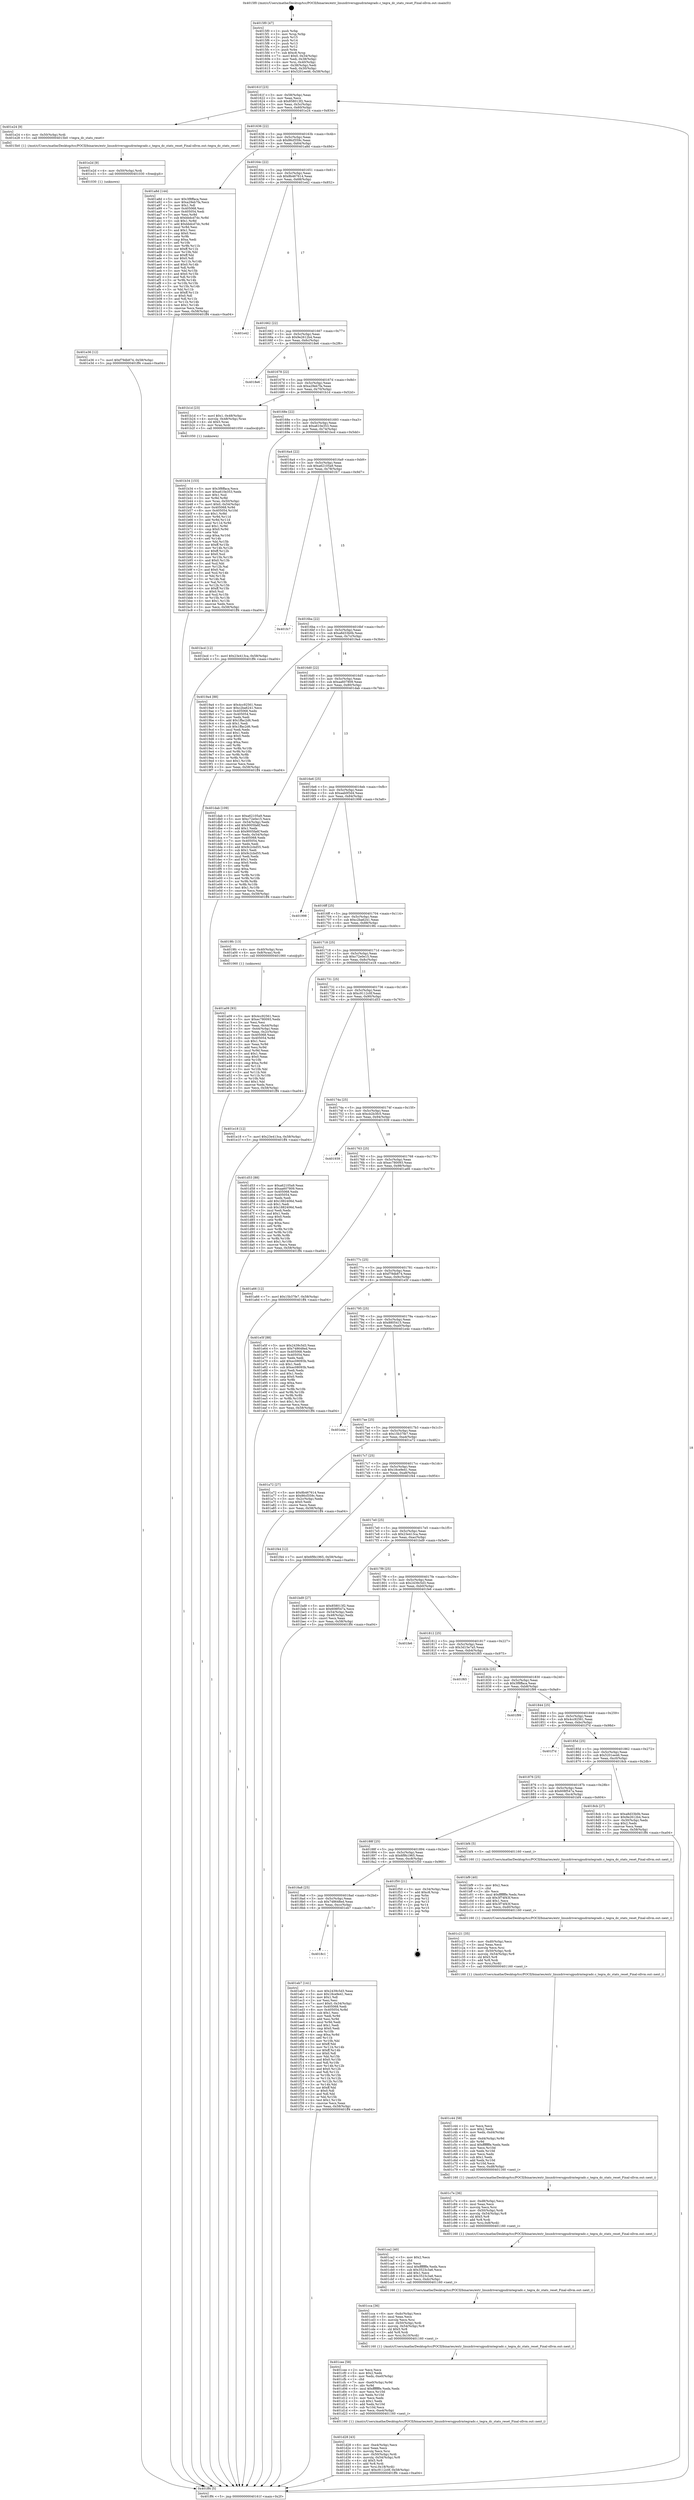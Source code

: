 digraph "0x4015f0" {
  label = "0x4015f0 (/mnt/c/Users/mathe/Desktop/tcc/POCII/binaries/extr_linuxdriversgpudrmtegradc.c_tegra_dc_stats_reset_Final-ollvm.out::main(0))"
  labelloc = "t"
  node[shape=record]

  Entry [label="",width=0.3,height=0.3,shape=circle,fillcolor=black,style=filled]
  "0x40161f" [label="{
     0x40161f [23]\l
     | [instrs]\l
     &nbsp;&nbsp;0x40161f \<+3\>: mov -0x58(%rbp),%eax\l
     &nbsp;&nbsp;0x401622 \<+2\>: mov %eax,%ecx\l
     &nbsp;&nbsp;0x401624 \<+6\>: sub $0x858013f2,%ecx\l
     &nbsp;&nbsp;0x40162a \<+3\>: mov %eax,-0x5c(%rbp)\l
     &nbsp;&nbsp;0x40162d \<+3\>: mov %ecx,-0x60(%rbp)\l
     &nbsp;&nbsp;0x401630 \<+6\>: je 0000000000401e24 \<main+0x834\>\l
  }"]
  "0x401e24" [label="{
     0x401e24 [9]\l
     | [instrs]\l
     &nbsp;&nbsp;0x401e24 \<+4\>: mov -0x50(%rbp),%rdi\l
     &nbsp;&nbsp;0x401e28 \<+5\>: call 00000000004015b0 \<tegra_dc_stats_reset\>\l
     | [calls]\l
     &nbsp;&nbsp;0x4015b0 \{1\} (/mnt/c/Users/mathe/Desktop/tcc/POCII/binaries/extr_linuxdriversgpudrmtegradc.c_tegra_dc_stats_reset_Final-ollvm.out::tegra_dc_stats_reset)\l
  }"]
  "0x401636" [label="{
     0x401636 [22]\l
     | [instrs]\l
     &nbsp;&nbsp;0x401636 \<+5\>: jmp 000000000040163b \<main+0x4b\>\l
     &nbsp;&nbsp;0x40163b \<+3\>: mov -0x5c(%rbp),%eax\l
     &nbsp;&nbsp;0x40163e \<+5\>: sub $0x86cf359c,%eax\l
     &nbsp;&nbsp;0x401643 \<+3\>: mov %eax,-0x64(%rbp)\l
     &nbsp;&nbsp;0x401646 \<+6\>: je 0000000000401a8d \<main+0x49d\>\l
  }"]
  Exit [label="",width=0.3,height=0.3,shape=circle,fillcolor=black,style=filled,peripheries=2]
  "0x401a8d" [label="{
     0x401a8d [144]\l
     | [instrs]\l
     &nbsp;&nbsp;0x401a8d \<+5\>: mov $0x3f8ffaca,%eax\l
     &nbsp;&nbsp;0x401a92 \<+5\>: mov $0xa29eb7fa,%ecx\l
     &nbsp;&nbsp;0x401a97 \<+2\>: mov $0x1,%dl\l
     &nbsp;&nbsp;0x401a99 \<+7\>: mov 0x405068,%esi\l
     &nbsp;&nbsp;0x401aa0 \<+7\>: mov 0x405054,%edi\l
     &nbsp;&nbsp;0x401aa7 \<+3\>: mov %esi,%r8d\l
     &nbsp;&nbsp;0x401aaa \<+7\>: sub $0xbbdcd7dc,%r8d\l
     &nbsp;&nbsp;0x401ab1 \<+4\>: sub $0x1,%r8d\l
     &nbsp;&nbsp;0x401ab5 \<+7\>: add $0xbbdcd7dc,%r8d\l
     &nbsp;&nbsp;0x401abc \<+4\>: imul %r8d,%esi\l
     &nbsp;&nbsp;0x401ac0 \<+3\>: and $0x1,%esi\l
     &nbsp;&nbsp;0x401ac3 \<+3\>: cmp $0x0,%esi\l
     &nbsp;&nbsp;0x401ac6 \<+4\>: sete %r9b\l
     &nbsp;&nbsp;0x401aca \<+3\>: cmp $0xa,%edi\l
     &nbsp;&nbsp;0x401acd \<+4\>: setl %r10b\l
     &nbsp;&nbsp;0x401ad1 \<+3\>: mov %r9b,%r11b\l
     &nbsp;&nbsp;0x401ad4 \<+4\>: xor $0xff,%r11b\l
     &nbsp;&nbsp;0x401ad8 \<+3\>: mov %r10b,%bl\l
     &nbsp;&nbsp;0x401adb \<+3\>: xor $0xff,%bl\l
     &nbsp;&nbsp;0x401ade \<+3\>: xor $0x0,%dl\l
     &nbsp;&nbsp;0x401ae1 \<+3\>: mov %r11b,%r14b\l
     &nbsp;&nbsp;0x401ae4 \<+4\>: and $0x0,%r14b\l
     &nbsp;&nbsp;0x401ae8 \<+3\>: and %dl,%r9b\l
     &nbsp;&nbsp;0x401aeb \<+3\>: mov %bl,%r15b\l
     &nbsp;&nbsp;0x401aee \<+4\>: and $0x0,%r15b\l
     &nbsp;&nbsp;0x401af2 \<+3\>: and %dl,%r10b\l
     &nbsp;&nbsp;0x401af5 \<+3\>: or %r9b,%r14b\l
     &nbsp;&nbsp;0x401af8 \<+3\>: or %r10b,%r15b\l
     &nbsp;&nbsp;0x401afb \<+3\>: xor %r15b,%r14b\l
     &nbsp;&nbsp;0x401afe \<+3\>: or %bl,%r11b\l
     &nbsp;&nbsp;0x401b01 \<+4\>: xor $0xff,%r11b\l
     &nbsp;&nbsp;0x401b05 \<+3\>: or $0x0,%dl\l
     &nbsp;&nbsp;0x401b08 \<+3\>: and %dl,%r11b\l
     &nbsp;&nbsp;0x401b0b \<+3\>: or %r11b,%r14b\l
     &nbsp;&nbsp;0x401b0e \<+4\>: test $0x1,%r14b\l
     &nbsp;&nbsp;0x401b12 \<+3\>: cmovne %ecx,%eax\l
     &nbsp;&nbsp;0x401b15 \<+3\>: mov %eax,-0x58(%rbp)\l
     &nbsp;&nbsp;0x401b18 \<+5\>: jmp 0000000000401ff4 \<main+0xa04\>\l
  }"]
  "0x40164c" [label="{
     0x40164c [22]\l
     | [instrs]\l
     &nbsp;&nbsp;0x40164c \<+5\>: jmp 0000000000401651 \<main+0x61\>\l
     &nbsp;&nbsp;0x401651 \<+3\>: mov -0x5c(%rbp),%eax\l
     &nbsp;&nbsp;0x401654 \<+5\>: sub $0x8b467614,%eax\l
     &nbsp;&nbsp;0x401659 \<+3\>: mov %eax,-0x68(%rbp)\l
     &nbsp;&nbsp;0x40165c \<+6\>: je 0000000000401e42 \<main+0x852\>\l
  }"]
  "0x4018c1" [label="{
     0x4018c1\l
  }", style=dashed]
  "0x401e42" [label="{
     0x401e42\l
  }", style=dashed]
  "0x401662" [label="{
     0x401662 [22]\l
     | [instrs]\l
     &nbsp;&nbsp;0x401662 \<+5\>: jmp 0000000000401667 \<main+0x77\>\l
     &nbsp;&nbsp;0x401667 \<+3\>: mov -0x5c(%rbp),%eax\l
     &nbsp;&nbsp;0x40166a \<+5\>: sub $0x9e2612b4,%eax\l
     &nbsp;&nbsp;0x40166f \<+3\>: mov %eax,-0x6c(%rbp)\l
     &nbsp;&nbsp;0x401672 \<+6\>: je 00000000004018e6 \<main+0x2f6\>\l
  }"]
  "0x401eb7" [label="{
     0x401eb7 [141]\l
     | [instrs]\l
     &nbsp;&nbsp;0x401eb7 \<+5\>: mov $0x2439c5d3,%eax\l
     &nbsp;&nbsp;0x401ebc \<+5\>: mov $0x18ce9e41,%ecx\l
     &nbsp;&nbsp;0x401ec1 \<+2\>: mov $0x1,%dl\l
     &nbsp;&nbsp;0x401ec3 \<+2\>: xor %esi,%esi\l
     &nbsp;&nbsp;0x401ec5 \<+7\>: movl $0x0,-0x34(%rbp)\l
     &nbsp;&nbsp;0x401ecc \<+7\>: mov 0x405068,%edi\l
     &nbsp;&nbsp;0x401ed3 \<+8\>: mov 0x405054,%r8d\l
     &nbsp;&nbsp;0x401edb \<+3\>: sub $0x1,%esi\l
     &nbsp;&nbsp;0x401ede \<+3\>: mov %edi,%r9d\l
     &nbsp;&nbsp;0x401ee1 \<+3\>: add %esi,%r9d\l
     &nbsp;&nbsp;0x401ee4 \<+4\>: imul %r9d,%edi\l
     &nbsp;&nbsp;0x401ee8 \<+3\>: and $0x1,%edi\l
     &nbsp;&nbsp;0x401eeb \<+3\>: cmp $0x0,%edi\l
     &nbsp;&nbsp;0x401eee \<+4\>: sete %r10b\l
     &nbsp;&nbsp;0x401ef2 \<+4\>: cmp $0xa,%r8d\l
     &nbsp;&nbsp;0x401ef6 \<+4\>: setl %r11b\l
     &nbsp;&nbsp;0x401efa \<+3\>: mov %r10b,%bl\l
     &nbsp;&nbsp;0x401efd \<+3\>: xor $0xff,%bl\l
     &nbsp;&nbsp;0x401f00 \<+3\>: mov %r11b,%r14b\l
     &nbsp;&nbsp;0x401f03 \<+4\>: xor $0xff,%r14b\l
     &nbsp;&nbsp;0x401f07 \<+3\>: xor $0x0,%dl\l
     &nbsp;&nbsp;0x401f0a \<+3\>: mov %bl,%r15b\l
     &nbsp;&nbsp;0x401f0d \<+4\>: and $0x0,%r15b\l
     &nbsp;&nbsp;0x401f11 \<+3\>: and %dl,%r10b\l
     &nbsp;&nbsp;0x401f14 \<+3\>: mov %r14b,%r12b\l
     &nbsp;&nbsp;0x401f17 \<+4\>: and $0x0,%r12b\l
     &nbsp;&nbsp;0x401f1b \<+3\>: and %dl,%r11b\l
     &nbsp;&nbsp;0x401f1e \<+3\>: or %r10b,%r15b\l
     &nbsp;&nbsp;0x401f21 \<+3\>: or %r11b,%r12b\l
     &nbsp;&nbsp;0x401f24 \<+3\>: xor %r12b,%r15b\l
     &nbsp;&nbsp;0x401f27 \<+3\>: or %r14b,%bl\l
     &nbsp;&nbsp;0x401f2a \<+3\>: xor $0xff,%bl\l
     &nbsp;&nbsp;0x401f2d \<+3\>: or $0x0,%dl\l
     &nbsp;&nbsp;0x401f30 \<+2\>: and %dl,%bl\l
     &nbsp;&nbsp;0x401f32 \<+3\>: or %bl,%r15b\l
     &nbsp;&nbsp;0x401f35 \<+4\>: test $0x1,%r15b\l
     &nbsp;&nbsp;0x401f39 \<+3\>: cmovne %ecx,%eax\l
     &nbsp;&nbsp;0x401f3c \<+3\>: mov %eax,-0x58(%rbp)\l
     &nbsp;&nbsp;0x401f3f \<+5\>: jmp 0000000000401ff4 \<main+0xa04\>\l
  }"]
  "0x4018e6" [label="{
     0x4018e6\l
  }", style=dashed]
  "0x401678" [label="{
     0x401678 [22]\l
     | [instrs]\l
     &nbsp;&nbsp;0x401678 \<+5\>: jmp 000000000040167d \<main+0x8d\>\l
     &nbsp;&nbsp;0x40167d \<+3\>: mov -0x5c(%rbp),%eax\l
     &nbsp;&nbsp;0x401680 \<+5\>: sub $0xa29eb7fa,%eax\l
     &nbsp;&nbsp;0x401685 \<+3\>: mov %eax,-0x70(%rbp)\l
     &nbsp;&nbsp;0x401688 \<+6\>: je 0000000000401b1d \<main+0x52d\>\l
  }"]
  "0x4018a8" [label="{
     0x4018a8 [25]\l
     | [instrs]\l
     &nbsp;&nbsp;0x4018a8 \<+5\>: jmp 00000000004018ad \<main+0x2bd\>\l
     &nbsp;&nbsp;0x4018ad \<+3\>: mov -0x5c(%rbp),%eax\l
     &nbsp;&nbsp;0x4018b0 \<+5\>: sub $0x748648ed,%eax\l
     &nbsp;&nbsp;0x4018b5 \<+6\>: mov %eax,-0xcc(%rbp)\l
     &nbsp;&nbsp;0x4018bb \<+6\>: je 0000000000401eb7 \<main+0x8c7\>\l
  }"]
  "0x401b1d" [label="{
     0x401b1d [23]\l
     | [instrs]\l
     &nbsp;&nbsp;0x401b1d \<+7\>: movl $0x1,-0x48(%rbp)\l
     &nbsp;&nbsp;0x401b24 \<+4\>: movslq -0x48(%rbp),%rax\l
     &nbsp;&nbsp;0x401b28 \<+4\>: shl $0x5,%rax\l
     &nbsp;&nbsp;0x401b2c \<+3\>: mov %rax,%rdi\l
     &nbsp;&nbsp;0x401b2f \<+5\>: call 0000000000401050 \<malloc@plt\>\l
     | [calls]\l
     &nbsp;&nbsp;0x401050 \{1\} (unknown)\l
  }"]
  "0x40168e" [label="{
     0x40168e [22]\l
     | [instrs]\l
     &nbsp;&nbsp;0x40168e \<+5\>: jmp 0000000000401693 \<main+0xa3\>\l
     &nbsp;&nbsp;0x401693 \<+3\>: mov -0x5c(%rbp),%eax\l
     &nbsp;&nbsp;0x401696 \<+5\>: sub $0xa610e353,%eax\l
     &nbsp;&nbsp;0x40169b \<+3\>: mov %eax,-0x74(%rbp)\l
     &nbsp;&nbsp;0x40169e \<+6\>: je 0000000000401bcd \<main+0x5dd\>\l
  }"]
  "0x401f50" [label="{
     0x401f50 [21]\l
     | [instrs]\l
     &nbsp;&nbsp;0x401f50 \<+3\>: mov -0x34(%rbp),%eax\l
     &nbsp;&nbsp;0x401f53 \<+7\>: add $0xc8,%rsp\l
     &nbsp;&nbsp;0x401f5a \<+1\>: pop %rbx\l
     &nbsp;&nbsp;0x401f5b \<+2\>: pop %r12\l
     &nbsp;&nbsp;0x401f5d \<+2\>: pop %r13\l
     &nbsp;&nbsp;0x401f5f \<+2\>: pop %r14\l
     &nbsp;&nbsp;0x401f61 \<+2\>: pop %r15\l
     &nbsp;&nbsp;0x401f63 \<+1\>: pop %rbp\l
     &nbsp;&nbsp;0x401f64 \<+1\>: ret\l
  }"]
  "0x401bcd" [label="{
     0x401bcd [12]\l
     | [instrs]\l
     &nbsp;&nbsp;0x401bcd \<+7\>: movl $0x23e413ca,-0x58(%rbp)\l
     &nbsp;&nbsp;0x401bd4 \<+5\>: jmp 0000000000401ff4 \<main+0xa04\>\l
  }"]
  "0x4016a4" [label="{
     0x4016a4 [22]\l
     | [instrs]\l
     &nbsp;&nbsp;0x4016a4 \<+5\>: jmp 00000000004016a9 \<main+0xb9\>\l
     &nbsp;&nbsp;0x4016a9 \<+3\>: mov -0x5c(%rbp),%eax\l
     &nbsp;&nbsp;0x4016ac \<+5\>: sub $0xa62105a9,%eax\l
     &nbsp;&nbsp;0x4016b1 \<+3\>: mov %eax,-0x78(%rbp)\l
     &nbsp;&nbsp;0x4016b4 \<+6\>: je 0000000000401fc7 \<main+0x9d7\>\l
  }"]
  "0x401e36" [label="{
     0x401e36 [12]\l
     | [instrs]\l
     &nbsp;&nbsp;0x401e36 \<+7\>: movl $0xf79db874,-0x58(%rbp)\l
     &nbsp;&nbsp;0x401e3d \<+5\>: jmp 0000000000401ff4 \<main+0xa04\>\l
  }"]
  "0x401fc7" [label="{
     0x401fc7\l
  }", style=dashed]
  "0x4016ba" [label="{
     0x4016ba [22]\l
     | [instrs]\l
     &nbsp;&nbsp;0x4016ba \<+5\>: jmp 00000000004016bf \<main+0xcf\>\l
     &nbsp;&nbsp;0x4016bf \<+3\>: mov -0x5c(%rbp),%eax\l
     &nbsp;&nbsp;0x4016c2 \<+5\>: sub $0xa8d33b0b,%eax\l
     &nbsp;&nbsp;0x4016c7 \<+3\>: mov %eax,-0x7c(%rbp)\l
     &nbsp;&nbsp;0x4016ca \<+6\>: je 00000000004019a4 \<main+0x3b4\>\l
  }"]
  "0x401e2d" [label="{
     0x401e2d [9]\l
     | [instrs]\l
     &nbsp;&nbsp;0x401e2d \<+4\>: mov -0x50(%rbp),%rdi\l
     &nbsp;&nbsp;0x401e31 \<+5\>: call 0000000000401030 \<free@plt\>\l
     | [calls]\l
     &nbsp;&nbsp;0x401030 \{1\} (unknown)\l
  }"]
  "0x4019a4" [label="{
     0x4019a4 [88]\l
     | [instrs]\l
     &nbsp;&nbsp;0x4019a4 \<+5\>: mov $0x4cc92561,%eax\l
     &nbsp;&nbsp;0x4019a9 \<+5\>: mov $0xc2ba6241,%ecx\l
     &nbsp;&nbsp;0x4019ae \<+7\>: mov 0x405068,%edx\l
     &nbsp;&nbsp;0x4019b5 \<+7\>: mov 0x405054,%esi\l
     &nbsp;&nbsp;0x4019bc \<+2\>: mov %edx,%edi\l
     &nbsp;&nbsp;0x4019be \<+6\>: add $0x1ffac2d6,%edi\l
     &nbsp;&nbsp;0x4019c4 \<+3\>: sub $0x1,%edi\l
     &nbsp;&nbsp;0x4019c7 \<+6\>: sub $0x1ffac2d6,%edi\l
     &nbsp;&nbsp;0x4019cd \<+3\>: imul %edi,%edx\l
     &nbsp;&nbsp;0x4019d0 \<+3\>: and $0x1,%edx\l
     &nbsp;&nbsp;0x4019d3 \<+3\>: cmp $0x0,%edx\l
     &nbsp;&nbsp;0x4019d6 \<+4\>: sete %r8b\l
     &nbsp;&nbsp;0x4019da \<+3\>: cmp $0xa,%esi\l
     &nbsp;&nbsp;0x4019dd \<+4\>: setl %r9b\l
     &nbsp;&nbsp;0x4019e1 \<+3\>: mov %r8b,%r10b\l
     &nbsp;&nbsp;0x4019e4 \<+3\>: and %r9b,%r10b\l
     &nbsp;&nbsp;0x4019e7 \<+3\>: xor %r9b,%r8b\l
     &nbsp;&nbsp;0x4019ea \<+3\>: or %r8b,%r10b\l
     &nbsp;&nbsp;0x4019ed \<+4\>: test $0x1,%r10b\l
     &nbsp;&nbsp;0x4019f1 \<+3\>: cmovne %ecx,%eax\l
     &nbsp;&nbsp;0x4019f4 \<+3\>: mov %eax,-0x58(%rbp)\l
     &nbsp;&nbsp;0x4019f7 \<+5\>: jmp 0000000000401ff4 \<main+0xa04\>\l
  }"]
  "0x4016d0" [label="{
     0x4016d0 [22]\l
     | [instrs]\l
     &nbsp;&nbsp;0x4016d0 \<+5\>: jmp 00000000004016d5 \<main+0xe5\>\l
     &nbsp;&nbsp;0x4016d5 \<+3\>: mov -0x5c(%rbp),%eax\l
     &nbsp;&nbsp;0x4016d8 \<+5\>: sub $0xaa607809,%eax\l
     &nbsp;&nbsp;0x4016dd \<+3\>: mov %eax,-0x80(%rbp)\l
     &nbsp;&nbsp;0x4016e0 \<+6\>: je 0000000000401dab \<main+0x7bb\>\l
  }"]
  "0x401d28" [label="{
     0x401d28 [43]\l
     | [instrs]\l
     &nbsp;&nbsp;0x401d28 \<+6\>: mov -0xe4(%rbp),%ecx\l
     &nbsp;&nbsp;0x401d2e \<+3\>: imul %eax,%ecx\l
     &nbsp;&nbsp;0x401d31 \<+3\>: movslq %ecx,%rsi\l
     &nbsp;&nbsp;0x401d34 \<+4\>: mov -0x50(%rbp),%rdi\l
     &nbsp;&nbsp;0x401d38 \<+4\>: movslq -0x54(%rbp),%r8\l
     &nbsp;&nbsp;0x401d3c \<+4\>: shl $0x5,%r8\l
     &nbsp;&nbsp;0x401d40 \<+3\>: add %r8,%rdi\l
     &nbsp;&nbsp;0x401d43 \<+4\>: mov %rsi,0x18(%rdi)\l
     &nbsp;&nbsp;0x401d47 \<+7\>: movl $0xc9112c0f,-0x58(%rbp)\l
     &nbsp;&nbsp;0x401d4e \<+5\>: jmp 0000000000401ff4 \<main+0xa04\>\l
  }"]
  "0x401dab" [label="{
     0x401dab [109]\l
     | [instrs]\l
     &nbsp;&nbsp;0x401dab \<+5\>: mov $0xa62105a9,%eax\l
     &nbsp;&nbsp;0x401db0 \<+5\>: mov $0xc72e0e15,%ecx\l
     &nbsp;&nbsp;0x401db5 \<+3\>: mov -0x54(%rbp),%edx\l
     &nbsp;&nbsp;0x401db8 \<+6\>: add $0x9005fa6f,%edx\l
     &nbsp;&nbsp;0x401dbe \<+3\>: add $0x1,%edx\l
     &nbsp;&nbsp;0x401dc1 \<+6\>: sub $0x9005fa6f,%edx\l
     &nbsp;&nbsp;0x401dc7 \<+3\>: mov %edx,-0x54(%rbp)\l
     &nbsp;&nbsp;0x401dca \<+7\>: mov 0x405068,%edx\l
     &nbsp;&nbsp;0x401dd1 \<+7\>: mov 0x405054,%esi\l
     &nbsp;&nbsp;0x401dd8 \<+2\>: mov %edx,%edi\l
     &nbsp;&nbsp;0x401dda \<+6\>: add $0x9c2cbd55,%edi\l
     &nbsp;&nbsp;0x401de0 \<+3\>: sub $0x1,%edi\l
     &nbsp;&nbsp;0x401de3 \<+6\>: sub $0x9c2cbd55,%edi\l
     &nbsp;&nbsp;0x401de9 \<+3\>: imul %edi,%edx\l
     &nbsp;&nbsp;0x401dec \<+3\>: and $0x1,%edx\l
     &nbsp;&nbsp;0x401def \<+3\>: cmp $0x0,%edx\l
     &nbsp;&nbsp;0x401df2 \<+4\>: sete %r8b\l
     &nbsp;&nbsp;0x401df6 \<+3\>: cmp $0xa,%esi\l
     &nbsp;&nbsp;0x401df9 \<+4\>: setl %r9b\l
     &nbsp;&nbsp;0x401dfd \<+3\>: mov %r8b,%r10b\l
     &nbsp;&nbsp;0x401e00 \<+3\>: and %r9b,%r10b\l
     &nbsp;&nbsp;0x401e03 \<+3\>: xor %r9b,%r8b\l
     &nbsp;&nbsp;0x401e06 \<+3\>: or %r8b,%r10b\l
     &nbsp;&nbsp;0x401e09 \<+4\>: test $0x1,%r10b\l
     &nbsp;&nbsp;0x401e0d \<+3\>: cmovne %ecx,%eax\l
     &nbsp;&nbsp;0x401e10 \<+3\>: mov %eax,-0x58(%rbp)\l
     &nbsp;&nbsp;0x401e13 \<+5\>: jmp 0000000000401ff4 \<main+0xa04\>\l
  }"]
  "0x4016e6" [label="{
     0x4016e6 [25]\l
     | [instrs]\l
     &nbsp;&nbsp;0x4016e6 \<+5\>: jmp 00000000004016eb \<main+0xfb\>\l
     &nbsp;&nbsp;0x4016eb \<+3\>: mov -0x5c(%rbp),%eax\l
     &nbsp;&nbsp;0x4016ee \<+5\>: sub $0xaab0f3d4,%eax\l
     &nbsp;&nbsp;0x4016f3 \<+6\>: mov %eax,-0x84(%rbp)\l
     &nbsp;&nbsp;0x4016f9 \<+6\>: je 0000000000401998 \<main+0x3a8\>\l
  }"]
  "0x401cee" [label="{
     0x401cee [58]\l
     | [instrs]\l
     &nbsp;&nbsp;0x401cee \<+2\>: xor %ecx,%ecx\l
     &nbsp;&nbsp;0x401cf0 \<+5\>: mov $0x2,%edx\l
     &nbsp;&nbsp;0x401cf5 \<+6\>: mov %edx,-0xe0(%rbp)\l
     &nbsp;&nbsp;0x401cfb \<+1\>: cltd\l
     &nbsp;&nbsp;0x401cfc \<+7\>: mov -0xe0(%rbp),%r9d\l
     &nbsp;&nbsp;0x401d03 \<+3\>: idiv %r9d\l
     &nbsp;&nbsp;0x401d06 \<+6\>: imul $0xfffffffe,%edx,%edx\l
     &nbsp;&nbsp;0x401d0c \<+3\>: mov %ecx,%r10d\l
     &nbsp;&nbsp;0x401d0f \<+3\>: sub %edx,%r10d\l
     &nbsp;&nbsp;0x401d12 \<+2\>: mov %ecx,%edx\l
     &nbsp;&nbsp;0x401d14 \<+3\>: sub $0x1,%edx\l
     &nbsp;&nbsp;0x401d17 \<+3\>: add %edx,%r10d\l
     &nbsp;&nbsp;0x401d1a \<+3\>: sub %r10d,%ecx\l
     &nbsp;&nbsp;0x401d1d \<+6\>: mov %ecx,-0xe4(%rbp)\l
     &nbsp;&nbsp;0x401d23 \<+5\>: call 0000000000401160 \<next_i\>\l
     | [calls]\l
     &nbsp;&nbsp;0x401160 \{1\} (/mnt/c/Users/mathe/Desktop/tcc/POCII/binaries/extr_linuxdriversgpudrmtegradc.c_tegra_dc_stats_reset_Final-ollvm.out::next_i)\l
  }"]
  "0x401998" [label="{
     0x401998\l
  }", style=dashed]
  "0x4016ff" [label="{
     0x4016ff [25]\l
     | [instrs]\l
     &nbsp;&nbsp;0x4016ff \<+5\>: jmp 0000000000401704 \<main+0x114\>\l
     &nbsp;&nbsp;0x401704 \<+3\>: mov -0x5c(%rbp),%eax\l
     &nbsp;&nbsp;0x401707 \<+5\>: sub $0xc2ba6241,%eax\l
     &nbsp;&nbsp;0x40170c \<+6\>: mov %eax,-0x88(%rbp)\l
     &nbsp;&nbsp;0x401712 \<+6\>: je 00000000004019fc \<main+0x40c\>\l
  }"]
  "0x401cca" [label="{
     0x401cca [36]\l
     | [instrs]\l
     &nbsp;&nbsp;0x401cca \<+6\>: mov -0xdc(%rbp),%ecx\l
     &nbsp;&nbsp;0x401cd0 \<+3\>: imul %eax,%ecx\l
     &nbsp;&nbsp;0x401cd3 \<+3\>: movslq %ecx,%rsi\l
     &nbsp;&nbsp;0x401cd6 \<+4\>: mov -0x50(%rbp),%rdi\l
     &nbsp;&nbsp;0x401cda \<+4\>: movslq -0x54(%rbp),%r8\l
     &nbsp;&nbsp;0x401cde \<+4\>: shl $0x5,%r8\l
     &nbsp;&nbsp;0x401ce2 \<+3\>: add %r8,%rdi\l
     &nbsp;&nbsp;0x401ce5 \<+4\>: mov %rsi,0x10(%rdi)\l
     &nbsp;&nbsp;0x401ce9 \<+5\>: call 0000000000401160 \<next_i\>\l
     | [calls]\l
     &nbsp;&nbsp;0x401160 \{1\} (/mnt/c/Users/mathe/Desktop/tcc/POCII/binaries/extr_linuxdriversgpudrmtegradc.c_tegra_dc_stats_reset_Final-ollvm.out::next_i)\l
  }"]
  "0x4019fc" [label="{
     0x4019fc [13]\l
     | [instrs]\l
     &nbsp;&nbsp;0x4019fc \<+4\>: mov -0x40(%rbp),%rax\l
     &nbsp;&nbsp;0x401a00 \<+4\>: mov 0x8(%rax),%rdi\l
     &nbsp;&nbsp;0x401a04 \<+5\>: call 0000000000401060 \<atoi@plt\>\l
     | [calls]\l
     &nbsp;&nbsp;0x401060 \{1\} (unknown)\l
  }"]
  "0x401718" [label="{
     0x401718 [25]\l
     | [instrs]\l
     &nbsp;&nbsp;0x401718 \<+5\>: jmp 000000000040171d \<main+0x12d\>\l
     &nbsp;&nbsp;0x40171d \<+3\>: mov -0x5c(%rbp),%eax\l
     &nbsp;&nbsp;0x401720 \<+5\>: sub $0xc72e0e15,%eax\l
     &nbsp;&nbsp;0x401725 \<+6\>: mov %eax,-0x8c(%rbp)\l
     &nbsp;&nbsp;0x40172b \<+6\>: je 0000000000401e18 \<main+0x828\>\l
  }"]
  "0x401ca2" [label="{
     0x401ca2 [40]\l
     | [instrs]\l
     &nbsp;&nbsp;0x401ca2 \<+5\>: mov $0x2,%ecx\l
     &nbsp;&nbsp;0x401ca7 \<+1\>: cltd\l
     &nbsp;&nbsp;0x401ca8 \<+2\>: idiv %ecx\l
     &nbsp;&nbsp;0x401caa \<+6\>: imul $0xfffffffe,%edx,%ecx\l
     &nbsp;&nbsp;0x401cb0 \<+6\>: sub $0x3523c3a6,%ecx\l
     &nbsp;&nbsp;0x401cb6 \<+3\>: add $0x1,%ecx\l
     &nbsp;&nbsp;0x401cb9 \<+6\>: add $0x3523c3a6,%ecx\l
     &nbsp;&nbsp;0x401cbf \<+6\>: mov %ecx,-0xdc(%rbp)\l
     &nbsp;&nbsp;0x401cc5 \<+5\>: call 0000000000401160 \<next_i\>\l
     | [calls]\l
     &nbsp;&nbsp;0x401160 \{1\} (/mnt/c/Users/mathe/Desktop/tcc/POCII/binaries/extr_linuxdriversgpudrmtegradc.c_tegra_dc_stats_reset_Final-ollvm.out::next_i)\l
  }"]
  "0x401e18" [label="{
     0x401e18 [12]\l
     | [instrs]\l
     &nbsp;&nbsp;0x401e18 \<+7\>: movl $0x23e413ca,-0x58(%rbp)\l
     &nbsp;&nbsp;0x401e1f \<+5\>: jmp 0000000000401ff4 \<main+0xa04\>\l
  }"]
  "0x401731" [label="{
     0x401731 [25]\l
     | [instrs]\l
     &nbsp;&nbsp;0x401731 \<+5\>: jmp 0000000000401736 \<main+0x146\>\l
     &nbsp;&nbsp;0x401736 \<+3\>: mov -0x5c(%rbp),%eax\l
     &nbsp;&nbsp;0x401739 \<+5\>: sub $0xc9112c0f,%eax\l
     &nbsp;&nbsp;0x40173e \<+6\>: mov %eax,-0x90(%rbp)\l
     &nbsp;&nbsp;0x401744 \<+6\>: je 0000000000401d53 \<main+0x763\>\l
  }"]
  "0x401c7e" [label="{
     0x401c7e [36]\l
     | [instrs]\l
     &nbsp;&nbsp;0x401c7e \<+6\>: mov -0xd8(%rbp),%ecx\l
     &nbsp;&nbsp;0x401c84 \<+3\>: imul %eax,%ecx\l
     &nbsp;&nbsp;0x401c87 \<+3\>: movslq %ecx,%rsi\l
     &nbsp;&nbsp;0x401c8a \<+4\>: mov -0x50(%rbp),%rdi\l
     &nbsp;&nbsp;0x401c8e \<+4\>: movslq -0x54(%rbp),%r8\l
     &nbsp;&nbsp;0x401c92 \<+4\>: shl $0x5,%r8\l
     &nbsp;&nbsp;0x401c96 \<+3\>: add %r8,%rdi\l
     &nbsp;&nbsp;0x401c99 \<+4\>: mov %rsi,0x8(%rdi)\l
     &nbsp;&nbsp;0x401c9d \<+5\>: call 0000000000401160 \<next_i\>\l
     | [calls]\l
     &nbsp;&nbsp;0x401160 \{1\} (/mnt/c/Users/mathe/Desktop/tcc/POCII/binaries/extr_linuxdriversgpudrmtegradc.c_tegra_dc_stats_reset_Final-ollvm.out::next_i)\l
  }"]
  "0x401d53" [label="{
     0x401d53 [88]\l
     | [instrs]\l
     &nbsp;&nbsp;0x401d53 \<+5\>: mov $0xa62105a9,%eax\l
     &nbsp;&nbsp;0x401d58 \<+5\>: mov $0xaa607809,%ecx\l
     &nbsp;&nbsp;0x401d5d \<+7\>: mov 0x405068,%edx\l
     &nbsp;&nbsp;0x401d64 \<+7\>: mov 0x405054,%esi\l
     &nbsp;&nbsp;0x401d6b \<+2\>: mov %edx,%edi\l
     &nbsp;&nbsp;0x401d6d \<+6\>: add $0x1882406d,%edi\l
     &nbsp;&nbsp;0x401d73 \<+3\>: sub $0x1,%edi\l
     &nbsp;&nbsp;0x401d76 \<+6\>: sub $0x1882406d,%edi\l
     &nbsp;&nbsp;0x401d7c \<+3\>: imul %edi,%edx\l
     &nbsp;&nbsp;0x401d7f \<+3\>: and $0x1,%edx\l
     &nbsp;&nbsp;0x401d82 \<+3\>: cmp $0x0,%edx\l
     &nbsp;&nbsp;0x401d85 \<+4\>: sete %r8b\l
     &nbsp;&nbsp;0x401d89 \<+3\>: cmp $0xa,%esi\l
     &nbsp;&nbsp;0x401d8c \<+4\>: setl %r9b\l
     &nbsp;&nbsp;0x401d90 \<+3\>: mov %r8b,%r10b\l
     &nbsp;&nbsp;0x401d93 \<+3\>: and %r9b,%r10b\l
     &nbsp;&nbsp;0x401d96 \<+3\>: xor %r9b,%r8b\l
     &nbsp;&nbsp;0x401d99 \<+3\>: or %r8b,%r10b\l
     &nbsp;&nbsp;0x401d9c \<+4\>: test $0x1,%r10b\l
     &nbsp;&nbsp;0x401da0 \<+3\>: cmovne %ecx,%eax\l
     &nbsp;&nbsp;0x401da3 \<+3\>: mov %eax,-0x58(%rbp)\l
     &nbsp;&nbsp;0x401da6 \<+5\>: jmp 0000000000401ff4 \<main+0xa04\>\l
  }"]
  "0x40174a" [label="{
     0x40174a [25]\l
     | [instrs]\l
     &nbsp;&nbsp;0x40174a \<+5\>: jmp 000000000040174f \<main+0x15f\>\l
     &nbsp;&nbsp;0x40174f \<+3\>: mov -0x5c(%rbp),%eax\l
     &nbsp;&nbsp;0x401752 \<+5\>: sub $0xcb2b3fc5,%eax\l
     &nbsp;&nbsp;0x401757 \<+6\>: mov %eax,-0x94(%rbp)\l
     &nbsp;&nbsp;0x40175d \<+6\>: je 0000000000401939 \<main+0x349\>\l
  }"]
  "0x401c44" [label="{
     0x401c44 [58]\l
     | [instrs]\l
     &nbsp;&nbsp;0x401c44 \<+2\>: xor %ecx,%ecx\l
     &nbsp;&nbsp;0x401c46 \<+5\>: mov $0x2,%edx\l
     &nbsp;&nbsp;0x401c4b \<+6\>: mov %edx,-0xd4(%rbp)\l
     &nbsp;&nbsp;0x401c51 \<+1\>: cltd\l
     &nbsp;&nbsp;0x401c52 \<+7\>: mov -0xd4(%rbp),%r9d\l
     &nbsp;&nbsp;0x401c59 \<+3\>: idiv %r9d\l
     &nbsp;&nbsp;0x401c5c \<+6\>: imul $0xfffffffe,%edx,%edx\l
     &nbsp;&nbsp;0x401c62 \<+3\>: mov %ecx,%r10d\l
     &nbsp;&nbsp;0x401c65 \<+3\>: sub %edx,%r10d\l
     &nbsp;&nbsp;0x401c68 \<+2\>: mov %ecx,%edx\l
     &nbsp;&nbsp;0x401c6a \<+3\>: sub $0x1,%edx\l
     &nbsp;&nbsp;0x401c6d \<+3\>: add %edx,%r10d\l
     &nbsp;&nbsp;0x401c70 \<+3\>: sub %r10d,%ecx\l
     &nbsp;&nbsp;0x401c73 \<+6\>: mov %ecx,-0xd8(%rbp)\l
     &nbsp;&nbsp;0x401c79 \<+5\>: call 0000000000401160 \<next_i\>\l
     | [calls]\l
     &nbsp;&nbsp;0x401160 \{1\} (/mnt/c/Users/mathe/Desktop/tcc/POCII/binaries/extr_linuxdriversgpudrmtegradc.c_tegra_dc_stats_reset_Final-ollvm.out::next_i)\l
  }"]
  "0x401939" [label="{
     0x401939\l
  }", style=dashed]
  "0x401763" [label="{
     0x401763 [25]\l
     | [instrs]\l
     &nbsp;&nbsp;0x401763 \<+5\>: jmp 0000000000401768 \<main+0x178\>\l
     &nbsp;&nbsp;0x401768 \<+3\>: mov -0x5c(%rbp),%eax\l
     &nbsp;&nbsp;0x40176b \<+5\>: sub $0xec780093,%eax\l
     &nbsp;&nbsp;0x401770 \<+6\>: mov %eax,-0x98(%rbp)\l
     &nbsp;&nbsp;0x401776 \<+6\>: je 0000000000401a66 \<main+0x476\>\l
  }"]
  "0x401c21" [label="{
     0x401c21 [35]\l
     | [instrs]\l
     &nbsp;&nbsp;0x401c21 \<+6\>: mov -0xd0(%rbp),%ecx\l
     &nbsp;&nbsp;0x401c27 \<+3\>: imul %eax,%ecx\l
     &nbsp;&nbsp;0x401c2a \<+3\>: movslq %ecx,%rsi\l
     &nbsp;&nbsp;0x401c2d \<+4\>: mov -0x50(%rbp),%rdi\l
     &nbsp;&nbsp;0x401c31 \<+4\>: movslq -0x54(%rbp),%r8\l
     &nbsp;&nbsp;0x401c35 \<+4\>: shl $0x5,%r8\l
     &nbsp;&nbsp;0x401c39 \<+3\>: add %r8,%rdi\l
     &nbsp;&nbsp;0x401c3c \<+3\>: mov %rsi,(%rdi)\l
     &nbsp;&nbsp;0x401c3f \<+5\>: call 0000000000401160 \<next_i\>\l
     | [calls]\l
     &nbsp;&nbsp;0x401160 \{1\} (/mnt/c/Users/mathe/Desktop/tcc/POCII/binaries/extr_linuxdriversgpudrmtegradc.c_tegra_dc_stats_reset_Final-ollvm.out::next_i)\l
  }"]
  "0x401a66" [label="{
     0x401a66 [12]\l
     | [instrs]\l
     &nbsp;&nbsp;0x401a66 \<+7\>: movl $0x15b37fe7,-0x58(%rbp)\l
     &nbsp;&nbsp;0x401a6d \<+5\>: jmp 0000000000401ff4 \<main+0xa04\>\l
  }"]
  "0x40177c" [label="{
     0x40177c [25]\l
     | [instrs]\l
     &nbsp;&nbsp;0x40177c \<+5\>: jmp 0000000000401781 \<main+0x191\>\l
     &nbsp;&nbsp;0x401781 \<+3\>: mov -0x5c(%rbp),%eax\l
     &nbsp;&nbsp;0x401784 \<+5\>: sub $0xf79db874,%eax\l
     &nbsp;&nbsp;0x401789 \<+6\>: mov %eax,-0x9c(%rbp)\l
     &nbsp;&nbsp;0x40178f \<+6\>: je 0000000000401e5f \<main+0x86f\>\l
  }"]
  "0x401bf9" [label="{
     0x401bf9 [40]\l
     | [instrs]\l
     &nbsp;&nbsp;0x401bf9 \<+5\>: mov $0x2,%ecx\l
     &nbsp;&nbsp;0x401bfe \<+1\>: cltd\l
     &nbsp;&nbsp;0x401bff \<+2\>: idiv %ecx\l
     &nbsp;&nbsp;0x401c01 \<+6\>: imul $0xfffffffe,%edx,%ecx\l
     &nbsp;&nbsp;0x401c07 \<+6\>: sub $0x3f74f43f,%ecx\l
     &nbsp;&nbsp;0x401c0d \<+3\>: add $0x1,%ecx\l
     &nbsp;&nbsp;0x401c10 \<+6\>: add $0x3f74f43f,%ecx\l
     &nbsp;&nbsp;0x401c16 \<+6\>: mov %ecx,-0xd0(%rbp)\l
     &nbsp;&nbsp;0x401c1c \<+5\>: call 0000000000401160 \<next_i\>\l
     | [calls]\l
     &nbsp;&nbsp;0x401160 \{1\} (/mnt/c/Users/mathe/Desktop/tcc/POCII/binaries/extr_linuxdriversgpudrmtegradc.c_tegra_dc_stats_reset_Final-ollvm.out::next_i)\l
  }"]
  "0x401e5f" [label="{
     0x401e5f [88]\l
     | [instrs]\l
     &nbsp;&nbsp;0x401e5f \<+5\>: mov $0x2439c5d3,%eax\l
     &nbsp;&nbsp;0x401e64 \<+5\>: mov $0x748648ed,%ecx\l
     &nbsp;&nbsp;0x401e69 \<+7\>: mov 0x405068,%edx\l
     &nbsp;&nbsp;0x401e70 \<+7\>: mov 0x405054,%esi\l
     &nbsp;&nbsp;0x401e77 \<+2\>: mov %edx,%edi\l
     &nbsp;&nbsp;0x401e79 \<+6\>: add $0xec08093b,%edi\l
     &nbsp;&nbsp;0x401e7f \<+3\>: sub $0x1,%edi\l
     &nbsp;&nbsp;0x401e82 \<+6\>: sub $0xec08093b,%edi\l
     &nbsp;&nbsp;0x401e88 \<+3\>: imul %edi,%edx\l
     &nbsp;&nbsp;0x401e8b \<+3\>: and $0x1,%edx\l
     &nbsp;&nbsp;0x401e8e \<+3\>: cmp $0x0,%edx\l
     &nbsp;&nbsp;0x401e91 \<+4\>: sete %r8b\l
     &nbsp;&nbsp;0x401e95 \<+3\>: cmp $0xa,%esi\l
     &nbsp;&nbsp;0x401e98 \<+4\>: setl %r9b\l
     &nbsp;&nbsp;0x401e9c \<+3\>: mov %r8b,%r10b\l
     &nbsp;&nbsp;0x401e9f \<+3\>: and %r9b,%r10b\l
     &nbsp;&nbsp;0x401ea2 \<+3\>: xor %r9b,%r8b\l
     &nbsp;&nbsp;0x401ea5 \<+3\>: or %r8b,%r10b\l
     &nbsp;&nbsp;0x401ea8 \<+4\>: test $0x1,%r10b\l
     &nbsp;&nbsp;0x401eac \<+3\>: cmovne %ecx,%eax\l
     &nbsp;&nbsp;0x401eaf \<+3\>: mov %eax,-0x58(%rbp)\l
     &nbsp;&nbsp;0x401eb2 \<+5\>: jmp 0000000000401ff4 \<main+0xa04\>\l
  }"]
  "0x401795" [label="{
     0x401795 [25]\l
     | [instrs]\l
     &nbsp;&nbsp;0x401795 \<+5\>: jmp 000000000040179a \<main+0x1aa\>\l
     &nbsp;&nbsp;0x40179a \<+3\>: mov -0x5c(%rbp),%eax\l
     &nbsp;&nbsp;0x40179d \<+5\>: sub $0x8805415,%eax\l
     &nbsp;&nbsp;0x4017a2 \<+6\>: mov %eax,-0xa0(%rbp)\l
     &nbsp;&nbsp;0x4017a8 \<+6\>: je 0000000000401e4e \<main+0x85e\>\l
  }"]
  "0x40188f" [label="{
     0x40188f [25]\l
     | [instrs]\l
     &nbsp;&nbsp;0x40188f \<+5\>: jmp 0000000000401894 \<main+0x2a4\>\l
     &nbsp;&nbsp;0x401894 \<+3\>: mov -0x5c(%rbp),%eax\l
     &nbsp;&nbsp;0x401897 \<+5\>: sub $0x6f9b1965,%eax\l
     &nbsp;&nbsp;0x40189c \<+6\>: mov %eax,-0xc8(%rbp)\l
     &nbsp;&nbsp;0x4018a2 \<+6\>: je 0000000000401f50 \<main+0x960\>\l
  }"]
  "0x401e4e" [label="{
     0x401e4e\l
  }", style=dashed]
  "0x4017ae" [label="{
     0x4017ae [25]\l
     | [instrs]\l
     &nbsp;&nbsp;0x4017ae \<+5\>: jmp 00000000004017b3 \<main+0x1c3\>\l
     &nbsp;&nbsp;0x4017b3 \<+3\>: mov -0x5c(%rbp),%eax\l
     &nbsp;&nbsp;0x4017b6 \<+5\>: sub $0x15b37fe7,%eax\l
     &nbsp;&nbsp;0x4017bb \<+6\>: mov %eax,-0xa4(%rbp)\l
     &nbsp;&nbsp;0x4017c1 \<+6\>: je 0000000000401a72 \<main+0x482\>\l
  }"]
  "0x401bf4" [label="{
     0x401bf4 [5]\l
     | [instrs]\l
     &nbsp;&nbsp;0x401bf4 \<+5\>: call 0000000000401160 \<next_i\>\l
     | [calls]\l
     &nbsp;&nbsp;0x401160 \{1\} (/mnt/c/Users/mathe/Desktop/tcc/POCII/binaries/extr_linuxdriversgpudrmtegradc.c_tegra_dc_stats_reset_Final-ollvm.out::next_i)\l
  }"]
  "0x401a72" [label="{
     0x401a72 [27]\l
     | [instrs]\l
     &nbsp;&nbsp;0x401a72 \<+5\>: mov $0x8b467614,%eax\l
     &nbsp;&nbsp;0x401a77 \<+5\>: mov $0x86cf359c,%ecx\l
     &nbsp;&nbsp;0x401a7c \<+3\>: mov -0x2c(%rbp),%edx\l
     &nbsp;&nbsp;0x401a7f \<+3\>: cmp $0x0,%edx\l
     &nbsp;&nbsp;0x401a82 \<+3\>: cmove %ecx,%eax\l
     &nbsp;&nbsp;0x401a85 \<+3\>: mov %eax,-0x58(%rbp)\l
     &nbsp;&nbsp;0x401a88 \<+5\>: jmp 0000000000401ff4 \<main+0xa04\>\l
  }"]
  "0x4017c7" [label="{
     0x4017c7 [25]\l
     | [instrs]\l
     &nbsp;&nbsp;0x4017c7 \<+5\>: jmp 00000000004017cc \<main+0x1dc\>\l
     &nbsp;&nbsp;0x4017cc \<+3\>: mov -0x5c(%rbp),%eax\l
     &nbsp;&nbsp;0x4017cf \<+5\>: sub $0x18ce9e41,%eax\l
     &nbsp;&nbsp;0x4017d4 \<+6\>: mov %eax,-0xa8(%rbp)\l
     &nbsp;&nbsp;0x4017da \<+6\>: je 0000000000401f44 \<main+0x954\>\l
  }"]
  "0x401b34" [label="{
     0x401b34 [153]\l
     | [instrs]\l
     &nbsp;&nbsp;0x401b34 \<+5\>: mov $0x3f8ffaca,%ecx\l
     &nbsp;&nbsp;0x401b39 \<+5\>: mov $0xa610e353,%edx\l
     &nbsp;&nbsp;0x401b3e \<+3\>: mov $0x1,%sil\l
     &nbsp;&nbsp;0x401b41 \<+3\>: xor %r8d,%r8d\l
     &nbsp;&nbsp;0x401b44 \<+4\>: mov %rax,-0x50(%rbp)\l
     &nbsp;&nbsp;0x401b48 \<+7\>: movl $0x0,-0x54(%rbp)\l
     &nbsp;&nbsp;0x401b4f \<+8\>: mov 0x405068,%r9d\l
     &nbsp;&nbsp;0x401b57 \<+8\>: mov 0x405054,%r10d\l
     &nbsp;&nbsp;0x401b5f \<+4\>: sub $0x1,%r8d\l
     &nbsp;&nbsp;0x401b63 \<+3\>: mov %r9d,%r11d\l
     &nbsp;&nbsp;0x401b66 \<+3\>: add %r8d,%r11d\l
     &nbsp;&nbsp;0x401b69 \<+4\>: imul %r11d,%r9d\l
     &nbsp;&nbsp;0x401b6d \<+4\>: and $0x1,%r9d\l
     &nbsp;&nbsp;0x401b71 \<+4\>: cmp $0x0,%r9d\l
     &nbsp;&nbsp;0x401b75 \<+3\>: sete %bl\l
     &nbsp;&nbsp;0x401b78 \<+4\>: cmp $0xa,%r10d\l
     &nbsp;&nbsp;0x401b7c \<+4\>: setl %r14b\l
     &nbsp;&nbsp;0x401b80 \<+3\>: mov %bl,%r15b\l
     &nbsp;&nbsp;0x401b83 \<+4\>: xor $0xff,%r15b\l
     &nbsp;&nbsp;0x401b87 \<+3\>: mov %r14b,%r12b\l
     &nbsp;&nbsp;0x401b8a \<+4\>: xor $0xff,%r12b\l
     &nbsp;&nbsp;0x401b8e \<+4\>: xor $0x0,%sil\l
     &nbsp;&nbsp;0x401b92 \<+3\>: mov %r15b,%r13b\l
     &nbsp;&nbsp;0x401b95 \<+4\>: and $0x0,%r13b\l
     &nbsp;&nbsp;0x401b99 \<+3\>: and %sil,%bl\l
     &nbsp;&nbsp;0x401b9c \<+3\>: mov %r12b,%al\l
     &nbsp;&nbsp;0x401b9f \<+2\>: and $0x0,%al\l
     &nbsp;&nbsp;0x401ba1 \<+3\>: and %sil,%r14b\l
     &nbsp;&nbsp;0x401ba4 \<+3\>: or %bl,%r13b\l
     &nbsp;&nbsp;0x401ba7 \<+3\>: or %r14b,%al\l
     &nbsp;&nbsp;0x401baa \<+3\>: xor %al,%r13b\l
     &nbsp;&nbsp;0x401bad \<+3\>: or %r12b,%r15b\l
     &nbsp;&nbsp;0x401bb0 \<+4\>: xor $0xff,%r15b\l
     &nbsp;&nbsp;0x401bb4 \<+4\>: or $0x0,%sil\l
     &nbsp;&nbsp;0x401bb8 \<+3\>: and %sil,%r15b\l
     &nbsp;&nbsp;0x401bbb \<+3\>: or %r15b,%r13b\l
     &nbsp;&nbsp;0x401bbe \<+4\>: test $0x1,%r13b\l
     &nbsp;&nbsp;0x401bc2 \<+3\>: cmovne %edx,%ecx\l
     &nbsp;&nbsp;0x401bc5 \<+3\>: mov %ecx,-0x58(%rbp)\l
     &nbsp;&nbsp;0x401bc8 \<+5\>: jmp 0000000000401ff4 \<main+0xa04\>\l
  }"]
  "0x401f44" [label="{
     0x401f44 [12]\l
     | [instrs]\l
     &nbsp;&nbsp;0x401f44 \<+7\>: movl $0x6f9b1965,-0x58(%rbp)\l
     &nbsp;&nbsp;0x401f4b \<+5\>: jmp 0000000000401ff4 \<main+0xa04\>\l
  }"]
  "0x4017e0" [label="{
     0x4017e0 [25]\l
     | [instrs]\l
     &nbsp;&nbsp;0x4017e0 \<+5\>: jmp 00000000004017e5 \<main+0x1f5\>\l
     &nbsp;&nbsp;0x4017e5 \<+3\>: mov -0x5c(%rbp),%eax\l
     &nbsp;&nbsp;0x4017e8 \<+5\>: sub $0x23e413ca,%eax\l
     &nbsp;&nbsp;0x4017ed \<+6\>: mov %eax,-0xac(%rbp)\l
     &nbsp;&nbsp;0x4017f3 \<+6\>: je 0000000000401bd9 \<main+0x5e9\>\l
  }"]
  "0x401a09" [label="{
     0x401a09 [93]\l
     | [instrs]\l
     &nbsp;&nbsp;0x401a09 \<+5\>: mov $0x4cc92561,%ecx\l
     &nbsp;&nbsp;0x401a0e \<+5\>: mov $0xec780093,%edx\l
     &nbsp;&nbsp;0x401a13 \<+2\>: xor %esi,%esi\l
     &nbsp;&nbsp;0x401a15 \<+3\>: mov %eax,-0x44(%rbp)\l
     &nbsp;&nbsp;0x401a18 \<+3\>: mov -0x44(%rbp),%eax\l
     &nbsp;&nbsp;0x401a1b \<+3\>: mov %eax,-0x2c(%rbp)\l
     &nbsp;&nbsp;0x401a1e \<+7\>: mov 0x405068,%eax\l
     &nbsp;&nbsp;0x401a25 \<+8\>: mov 0x405054,%r8d\l
     &nbsp;&nbsp;0x401a2d \<+3\>: sub $0x1,%esi\l
     &nbsp;&nbsp;0x401a30 \<+3\>: mov %eax,%r9d\l
     &nbsp;&nbsp;0x401a33 \<+3\>: add %esi,%r9d\l
     &nbsp;&nbsp;0x401a36 \<+4\>: imul %r9d,%eax\l
     &nbsp;&nbsp;0x401a3a \<+3\>: and $0x1,%eax\l
     &nbsp;&nbsp;0x401a3d \<+3\>: cmp $0x0,%eax\l
     &nbsp;&nbsp;0x401a40 \<+4\>: sete %r10b\l
     &nbsp;&nbsp;0x401a44 \<+4\>: cmp $0xa,%r8d\l
     &nbsp;&nbsp;0x401a48 \<+4\>: setl %r11b\l
     &nbsp;&nbsp;0x401a4c \<+3\>: mov %r10b,%bl\l
     &nbsp;&nbsp;0x401a4f \<+3\>: and %r11b,%bl\l
     &nbsp;&nbsp;0x401a52 \<+3\>: xor %r11b,%r10b\l
     &nbsp;&nbsp;0x401a55 \<+3\>: or %r10b,%bl\l
     &nbsp;&nbsp;0x401a58 \<+3\>: test $0x1,%bl\l
     &nbsp;&nbsp;0x401a5b \<+3\>: cmovne %edx,%ecx\l
     &nbsp;&nbsp;0x401a5e \<+3\>: mov %ecx,-0x58(%rbp)\l
     &nbsp;&nbsp;0x401a61 \<+5\>: jmp 0000000000401ff4 \<main+0xa04\>\l
  }"]
  "0x401bd9" [label="{
     0x401bd9 [27]\l
     | [instrs]\l
     &nbsp;&nbsp;0x401bd9 \<+5\>: mov $0x858013f2,%eax\l
     &nbsp;&nbsp;0x401bde \<+5\>: mov $0x608f547a,%ecx\l
     &nbsp;&nbsp;0x401be3 \<+3\>: mov -0x54(%rbp),%edx\l
     &nbsp;&nbsp;0x401be6 \<+3\>: cmp -0x48(%rbp),%edx\l
     &nbsp;&nbsp;0x401be9 \<+3\>: cmovl %ecx,%eax\l
     &nbsp;&nbsp;0x401bec \<+3\>: mov %eax,-0x58(%rbp)\l
     &nbsp;&nbsp;0x401bef \<+5\>: jmp 0000000000401ff4 \<main+0xa04\>\l
  }"]
  "0x4017f9" [label="{
     0x4017f9 [25]\l
     | [instrs]\l
     &nbsp;&nbsp;0x4017f9 \<+5\>: jmp 00000000004017fe \<main+0x20e\>\l
     &nbsp;&nbsp;0x4017fe \<+3\>: mov -0x5c(%rbp),%eax\l
     &nbsp;&nbsp;0x401801 \<+5\>: sub $0x2439c5d3,%eax\l
     &nbsp;&nbsp;0x401806 \<+6\>: mov %eax,-0xb0(%rbp)\l
     &nbsp;&nbsp;0x40180c \<+6\>: je 0000000000401fe6 \<main+0x9f6\>\l
  }"]
  "0x4015f0" [label="{
     0x4015f0 [47]\l
     | [instrs]\l
     &nbsp;&nbsp;0x4015f0 \<+1\>: push %rbp\l
     &nbsp;&nbsp;0x4015f1 \<+3\>: mov %rsp,%rbp\l
     &nbsp;&nbsp;0x4015f4 \<+2\>: push %r15\l
     &nbsp;&nbsp;0x4015f6 \<+2\>: push %r14\l
     &nbsp;&nbsp;0x4015f8 \<+2\>: push %r13\l
     &nbsp;&nbsp;0x4015fa \<+2\>: push %r12\l
     &nbsp;&nbsp;0x4015fc \<+1\>: push %rbx\l
     &nbsp;&nbsp;0x4015fd \<+7\>: sub $0xc8,%rsp\l
     &nbsp;&nbsp;0x401604 \<+7\>: movl $0x0,-0x34(%rbp)\l
     &nbsp;&nbsp;0x40160b \<+3\>: mov %edi,-0x38(%rbp)\l
     &nbsp;&nbsp;0x40160e \<+4\>: mov %rsi,-0x40(%rbp)\l
     &nbsp;&nbsp;0x401612 \<+3\>: mov -0x38(%rbp),%edi\l
     &nbsp;&nbsp;0x401615 \<+3\>: mov %edi,-0x30(%rbp)\l
     &nbsp;&nbsp;0x401618 \<+7\>: movl $0x5201ee46,-0x58(%rbp)\l
  }"]
  "0x401fe6" [label="{
     0x401fe6\l
  }", style=dashed]
  "0x401812" [label="{
     0x401812 [25]\l
     | [instrs]\l
     &nbsp;&nbsp;0x401812 \<+5\>: jmp 0000000000401817 \<main+0x227\>\l
     &nbsp;&nbsp;0x401817 \<+3\>: mov -0x5c(%rbp),%eax\l
     &nbsp;&nbsp;0x40181a \<+5\>: sub $0x3d15e7a5,%eax\l
     &nbsp;&nbsp;0x40181f \<+6\>: mov %eax,-0xb4(%rbp)\l
     &nbsp;&nbsp;0x401825 \<+6\>: je 0000000000401f65 \<main+0x975\>\l
  }"]
  "0x401ff4" [label="{
     0x401ff4 [5]\l
     | [instrs]\l
     &nbsp;&nbsp;0x401ff4 \<+5\>: jmp 000000000040161f \<main+0x2f\>\l
  }"]
  "0x401f65" [label="{
     0x401f65\l
  }", style=dashed]
  "0x40182b" [label="{
     0x40182b [25]\l
     | [instrs]\l
     &nbsp;&nbsp;0x40182b \<+5\>: jmp 0000000000401830 \<main+0x240\>\l
     &nbsp;&nbsp;0x401830 \<+3\>: mov -0x5c(%rbp),%eax\l
     &nbsp;&nbsp;0x401833 \<+5\>: sub $0x3f8ffaca,%eax\l
     &nbsp;&nbsp;0x401838 \<+6\>: mov %eax,-0xb8(%rbp)\l
     &nbsp;&nbsp;0x40183e \<+6\>: je 0000000000401f99 \<main+0x9a9\>\l
  }"]
  "0x401876" [label="{
     0x401876 [25]\l
     | [instrs]\l
     &nbsp;&nbsp;0x401876 \<+5\>: jmp 000000000040187b \<main+0x28b\>\l
     &nbsp;&nbsp;0x40187b \<+3\>: mov -0x5c(%rbp),%eax\l
     &nbsp;&nbsp;0x40187e \<+5\>: sub $0x608f547a,%eax\l
     &nbsp;&nbsp;0x401883 \<+6\>: mov %eax,-0xc4(%rbp)\l
     &nbsp;&nbsp;0x401889 \<+6\>: je 0000000000401bf4 \<main+0x604\>\l
  }"]
  "0x401f99" [label="{
     0x401f99\l
  }", style=dashed]
  "0x401844" [label="{
     0x401844 [25]\l
     | [instrs]\l
     &nbsp;&nbsp;0x401844 \<+5\>: jmp 0000000000401849 \<main+0x259\>\l
     &nbsp;&nbsp;0x401849 \<+3\>: mov -0x5c(%rbp),%eax\l
     &nbsp;&nbsp;0x40184c \<+5\>: sub $0x4cc92561,%eax\l
     &nbsp;&nbsp;0x401851 \<+6\>: mov %eax,-0xbc(%rbp)\l
     &nbsp;&nbsp;0x401857 \<+6\>: je 0000000000401f7d \<main+0x98d\>\l
  }"]
  "0x4018cb" [label="{
     0x4018cb [27]\l
     | [instrs]\l
     &nbsp;&nbsp;0x4018cb \<+5\>: mov $0xa8d33b0b,%eax\l
     &nbsp;&nbsp;0x4018d0 \<+5\>: mov $0x9e2612b4,%ecx\l
     &nbsp;&nbsp;0x4018d5 \<+3\>: mov -0x30(%rbp),%edx\l
     &nbsp;&nbsp;0x4018d8 \<+3\>: cmp $0x2,%edx\l
     &nbsp;&nbsp;0x4018db \<+3\>: cmovne %ecx,%eax\l
     &nbsp;&nbsp;0x4018de \<+3\>: mov %eax,-0x58(%rbp)\l
     &nbsp;&nbsp;0x4018e1 \<+5\>: jmp 0000000000401ff4 \<main+0xa04\>\l
  }"]
  "0x401f7d" [label="{
     0x401f7d\l
  }", style=dashed]
  "0x40185d" [label="{
     0x40185d [25]\l
     | [instrs]\l
     &nbsp;&nbsp;0x40185d \<+5\>: jmp 0000000000401862 \<main+0x272\>\l
     &nbsp;&nbsp;0x401862 \<+3\>: mov -0x5c(%rbp),%eax\l
     &nbsp;&nbsp;0x401865 \<+5\>: sub $0x5201ee46,%eax\l
     &nbsp;&nbsp;0x40186a \<+6\>: mov %eax,-0xc0(%rbp)\l
     &nbsp;&nbsp;0x401870 \<+6\>: je 00000000004018cb \<main+0x2db\>\l
  }"]
  Entry -> "0x4015f0" [label=" 1"]
  "0x40161f" -> "0x401e24" [label=" 1"]
  "0x40161f" -> "0x401636" [label=" 18"]
  "0x401f50" -> Exit [label=" 1"]
  "0x401636" -> "0x401a8d" [label=" 1"]
  "0x401636" -> "0x40164c" [label=" 17"]
  "0x401f44" -> "0x401ff4" [label=" 1"]
  "0x40164c" -> "0x401e42" [label=" 0"]
  "0x40164c" -> "0x401662" [label=" 17"]
  "0x401eb7" -> "0x401ff4" [label=" 1"]
  "0x401662" -> "0x4018e6" [label=" 0"]
  "0x401662" -> "0x401678" [label=" 17"]
  "0x4018a8" -> "0x4018c1" [label=" 0"]
  "0x401678" -> "0x401b1d" [label=" 1"]
  "0x401678" -> "0x40168e" [label=" 16"]
  "0x4018a8" -> "0x401eb7" [label=" 1"]
  "0x40168e" -> "0x401bcd" [label=" 1"]
  "0x40168e" -> "0x4016a4" [label=" 15"]
  "0x40188f" -> "0x4018a8" [label=" 1"]
  "0x4016a4" -> "0x401fc7" [label=" 0"]
  "0x4016a4" -> "0x4016ba" [label=" 15"]
  "0x40188f" -> "0x401f50" [label=" 1"]
  "0x4016ba" -> "0x4019a4" [label=" 1"]
  "0x4016ba" -> "0x4016d0" [label=" 14"]
  "0x401e5f" -> "0x401ff4" [label=" 1"]
  "0x4016d0" -> "0x401dab" [label=" 1"]
  "0x4016d0" -> "0x4016e6" [label=" 13"]
  "0x401e36" -> "0x401ff4" [label=" 1"]
  "0x4016e6" -> "0x401998" [label=" 0"]
  "0x4016e6" -> "0x4016ff" [label=" 13"]
  "0x401e2d" -> "0x401e36" [label=" 1"]
  "0x4016ff" -> "0x4019fc" [label=" 1"]
  "0x4016ff" -> "0x401718" [label=" 12"]
  "0x401e24" -> "0x401e2d" [label=" 1"]
  "0x401718" -> "0x401e18" [label=" 1"]
  "0x401718" -> "0x401731" [label=" 11"]
  "0x401e18" -> "0x401ff4" [label=" 1"]
  "0x401731" -> "0x401d53" [label=" 1"]
  "0x401731" -> "0x40174a" [label=" 10"]
  "0x401dab" -> "0x401ff4" [label=" 1"]
  "0x40174a" -> "0x401939" [label=" 0"]
  "0x40174a" -> "0x401763" [label=" 10"]
  "0x401d53" -> "0x401ff4" [label=" 1"]
  "0x401763" -> "0x401a66" [label=" 1"]
  "0x401763" -> "0x40177c" [label=" 9"]
  "0x401d28" -> "0x401ff4" [label=" 1"]
  "0x40177c" -> "0x401e5f" [label=" 1"]
  "0x40177c" -> "0x401795" [label=" 8"]
  "0x401cee" -> "0x401d28" [label=" 1"]
  "0x401795" -> "0x401e4e" [label=" 0"]
  "0x401795" -> "0x4017ae" [label=" 8"]
  "0x401cca" -> "0x401cee" [label=" 1"]
  "0x4017ae" -> "0x401a72" [label=" 1"]
  "0x4017ae" -> "0x4017c7" [label=" 7"]
  "0x401ca2" -> "0x401cca" [label=" 1"]
  "0x4017c7" -> "0x401f44" [label=" 1"]
  "0x4017c7" -> "0x4017e0" [label=" 6"]
  "0x401c44" -> "0x401c7e" [label=" 1"]
  "0x4017e0" -> "0x401bd9" [label=" 2"]
  "0x4017e0" -> "0x4017f9" [label=" 4"]
  "0x401c21" -> "0x401c44" [label=" 1"]
  "0x4017f9" -> "0x401fe6" [label=" 0"]
  "0x4017f9" -> "0x401812" [label=" 4"]
  "0x401bf9" -> "0x401c21" [label=" 1"]
  "0x401812" -> "0x401f65" [label=" 0"]
  "0x401812" -> "0x40182b" [label=" 4"]
  "0x401bf4" -> "0x401bf9" [label=" 1"]
  "0x40182b" -> "0x401f99" [label=" 0"]
  "0x40182b" -> "0x401844" [label=" 4"]
  "0x401876" -> "0x40188f" [label=" 2"]
  "0x401844" -> "0x401f7d" [label=" 0"]
  "0x401844" -> "0x40185d" [label=" 4"]
  "0x401876" -> "0x401bf4" [label=" 1"]
  "0x40185d" -> "0x4018cb" [label=" 1"]
  "0x40185d" -> "0x401876" [label=" 3"]
  "0x4018cb" -> "0x401ff4" [label=" 1"]
  "0x4015f0" -> "0x40161f" [label=" 1"]
  "0x401ff4" -> "0x40161f" [label=" 18"]
  "0x4019a4" -> "0x401ff4" [label=" 1"]
  "0x4019fc" -> "0x401a09" [label=" 1"]
  "0x401a09" -> "0x401ff4" [label=" 1"]
  "0x401a66" -> "0x401ff4" [label=" 1"]
  "0x401a72" -> "0x401ff4" [label=" 1"]
  "0x401a8d" -> "0x401ff4" [label=" 1"]
  "0x401b1d" -> "0x401b34" [label=" 1"]
  "0x401b34" -> "0x401ff4" [label=" 1"]
  "0x401bcd" -> "0x401ff4" [label=" 1"]
  "0x401bd9" -> "0x401ff4" [label=" 2"]
  "0x401c7e" -> "0x401ca2" [label=" 1"]
}
